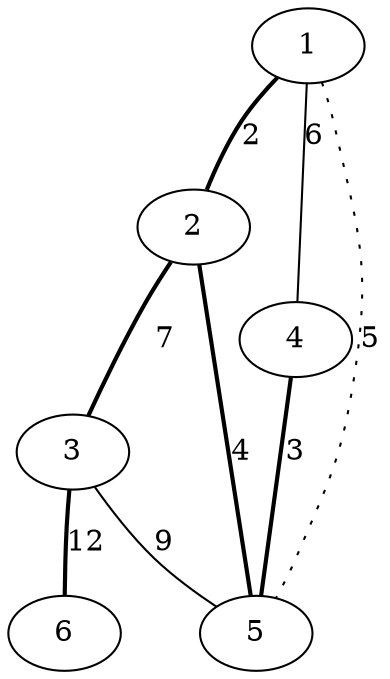 graph g {
      graph[scale=0.5]
      1 -- 2 [label=2,style=bold]
      1 -- 4 [label=6]
      1 -- 5 [label=5,style=dotted]
      2 -- 3 [label=" 7",style=bold]
      2 -- 5 [label=4,style=bold]
      3 -- 5 [label=9]
      3 -- 6 [label=12,style=bold]
      4 -- 5 [label=3,style=bold]
}
